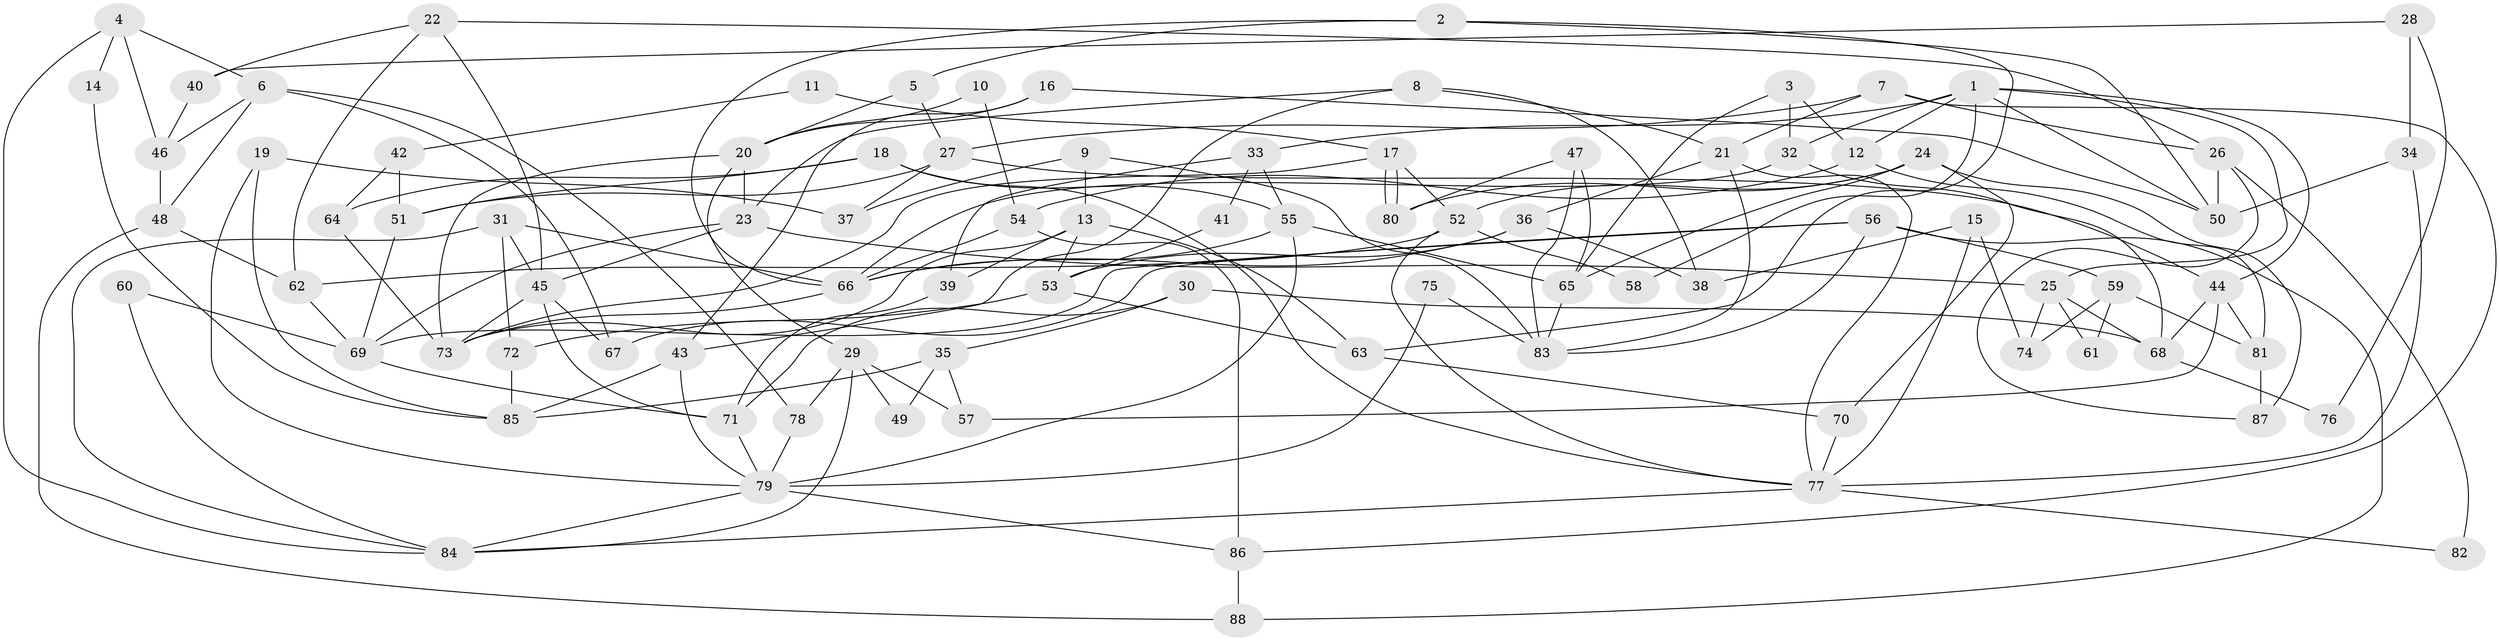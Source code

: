 // Generated by graph-tools (version 1.1) at 2025/26/03/09/25 03:26:20]
// undirected, 88 vertices, 176 edges
graph export_dot {
graph [start="1"]
  node [color=gray90,style=filled];
  1;
  2;
  3;
  4;
  5;
  6;
  7;
  8;
  9;
  10;
  11;
  12;
  13;
  14;
  15;
  16;
  17;
  18;
  19;
  20;
  21;
  22;
  23;
  24;
  25;
  26;
  27;
  28;
  29;
  30;
  31;
  32;
  33;
  34;
  35;
  36;
  37;
  38;
  39;
  40;
  41;
  42;
  43;
  44;
  45;
  46;
  47;
  48;
  49;
  50;
  51;
  52;
  53;
  54;
  55;
  56;
  57;
  58;
  59;
  60;
  61;
  62;
  63;
  64;
  65;
  66;
  67;
  68;
  69;
  70;
  71;
  72;
  73;
  74;
  75;
  76;
  77;
  78;
  79;
  80;
  81;
  82;
  83;
  84;
  85;
  86;
  87;
  88;
  1 -- 33;
  1 -- 44;
  1 -- 12;
  1 -- 25;
  1 -- 32;
  1 -- 50;
  1 -- 58;
  2 -- 50;
  2 -- 66;
  2 -- 5;
  2 -- 63;
  3 -- 65;
  3 -- 12;
  3 -- 32;
  4 -- 6;
  4 -- 84;
  4 -- 14;
  4 -- 46;
  5 -- 20;
  5 -- 27;
  6 -- 46;
  6 -- 78;
  6 -- 48;
  6 -- 67;
  7 -- 86;
  7 -- 27;
  7 -- 21;
  7 -- 26;
  8 -- 23;
  8 -- 21;
  8 -- 38;
  8 -- 43;
  9 -- 83;
  9 -- 13;
  9 -- 37;
  10 -- 54;
  10 -- 20;
  11 -- 42;
  11 -- 17;
  12 -- 81;
  12 -- 54;
  13 -- 73;
  13 -- 53;
  13 -- 39;
  13 -- 63;
  14 -- 85;
  15 -- 77;
  15 -- 38;
  15 -- 74;
  16 -- 50;
  16 -- 20;
  16 -- 43;
  17 -- 80;
  17 -- 80;
  17 -- 73;
  17 -- 52;
  18 -- 55;
  18 -- 77;
  18 -- 51;
  18 -- 64;
  19 -- 37;
  19 -- 79;
  19 -- 85;
  20 -- 23;
  20 -- 29;
  20 -- 73;
  21 -- 36;
  21 -- 77;
  21 -- 83;
  22 -- 62;
  22 -- 45;
  22 -- 26;
  22 -- 40;
  23 -- 45;
  23 -- 25;
  23 -- 69;
  24 -- 70;
  24 -- 52;
  24 -- 65;
  24 -- 80;
  24 -- 87;
  25 -- 74;
  25 -- 61;
  25 -- 68;
  26 -- 50;
  26 -- 82;
  26 -- 87;
  27 -- 51;
  27 -- 37;
  27 -- 44;
  28 -- 40;
  28 -- 34;
  28 -- 76;
  29 -- 84;
  29 -- 57;
  29 -- 49;
  29 -- 78;
  30 -- 68;
  30 -- 71;
  30 -- 35;
  31 -- 66;
  31 -- 45;
  31 -- 72;
  31 -- 84;
  32 -- 66;
  32 -- 68;
  33 -- 39;
  33 -- 55;
  33 -- 41;
  34 -- 77;
  34 -- 50;
  35 -- 85;
  35 -- 49;
  35 -- 57;
  36 -- 53;
  36 -- 66;
  36 -- 38;
  39 -- 71;
  40 -- 46;
  41 -- 53;
  42 -- 51;
  42 -- 64;
  43 -- 79;
  43 -- 85;
  44 -- 68;
  44 -- 57;
  44 -- 81;
  45 -- 71;
  45 -- 73;
  45 -- 67;
  46 -- 48;
  47 -- 80;
  47 -- 83;
  47 -- 65;
  48 -- 62;
  48 -- 88;
  51 -- 69;
  52 -- 77;
  52 -- 58;
  52 -- 62;
  53 -- 72;
  53 -- 63;
  54 -- 66;
  54 -- 86;
  55 -- 65;
  55 -- 79;
  55 -- 66;
  56 -- 83;
  56 -- 67;
  56 -- 59;
  56 -- 69;
  56 -- 88;
  59 -- 81;
  59 -- 61;
  59 -- 74;
  60 -- 84;
  60 -- 69;
  62 -- 69;
  63 -- 70;
  64 -- 73;
  65 -- 83;
  66 -- 73;
  68 -- 76;
  69 -- 71;
  70 -- 77;
  71 -- 79;
  72 -- 85;
  75 -- 83;
  75 -- 79;
  77 -- 84;
  77 -- 82;
  78 -- 79;
  79 -- 86;
  79 -- 84;
  81 -- 87;
  86 -- 88;
}
